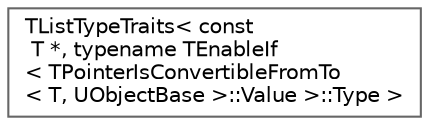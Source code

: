 digraph "Graphical Class Hierarchy"
{
 // INTERACTIVE_SVG=YES
 // LATEX_PDF_SIZE
  bgcolor="transparent";
  edge [fontname=Helvetica,fontsize=10,labelfontname=Helvetica,labelfontsize=10];
  node [fontname=Helvetica,fontsize=10,shape=box,height=0.2,width=0.4];
  rankdir="LR";
  Node0 [id="Node000000",label="TListTypeTraits\< const\l T *, typename TEnableIf\l\< TPointerIsConvertibleFromTo\l\< T, UObjectBase \>::Value \>::Type \>",height=0.2,width=0.4,color="grey40", fillcolor="white", style="filled",URL="$dd/dbf/structTListTypeTraits_3_01const_01T_01_5_00_01typename_01TEnableIf_3_01TPointerIsConvertibleFrom7368fc79d21c225510bdd1c9c2c435ef.html",tooltip=" "];
}
